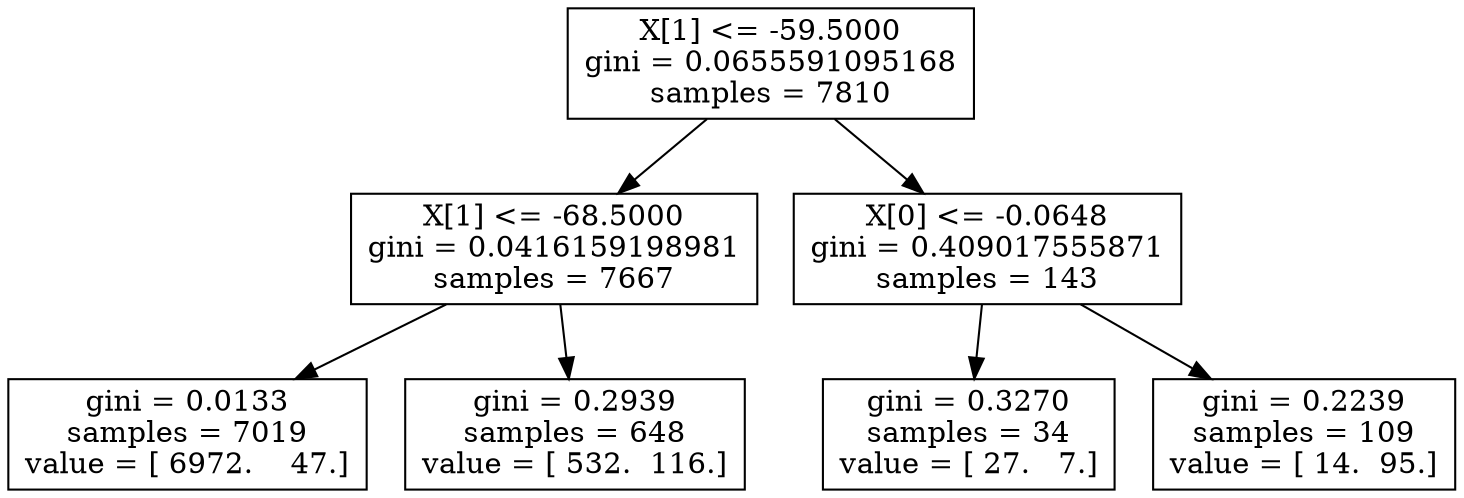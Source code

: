 digraph Tree {
0 [label="X[1] <= -59.5000\ngini = 0.0655591095168\nsamples = 7810", shape="box"] ;
1 [label="X[1] <= -68.5000\ngini = 0.0416159198981\nsamples = 7667", shape="box"] ;
0 -> 1 ;
2 [label="gini = 0.0133\nsamples = 7019\nvalue = [ 6972.    47.]", shape="box"] ;
1 -> 2 ;
3 [label="gini = 0.2939\nsamples = 648\nvalue = [ 532.  116.]", shape="box"] ;
1 -> 3 ;
4 [label="X[0] <= -0.0648\ngini = 0.409017555871\nsamples = 143", shape="box"] ;
0 -> 4 ;
5 [label="gini = 0.3270\nsamples = 34\nvalue = [ 27.   7.]", shape="box"] ;
4 -> 5 ;
6 [label="gini = 0.2239\nsamples = 109\nvalue = [ 14.  95.]", shape="box"] ;
4 -> 6 ;
}